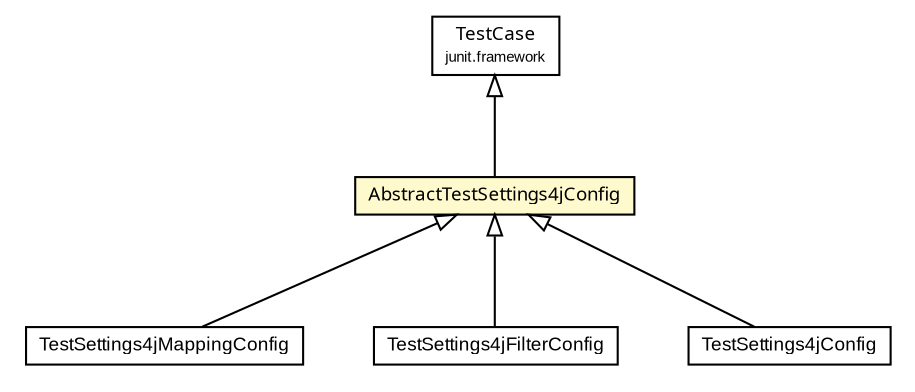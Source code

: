 #!/usr/local/bin/dot
#
# Class diagram 
# Generated by UmlGraph version 4.6 (http://www.spinellis.gr/sw/umlgraph)
#

digraph G {
	edge [fontname="arial",fontsize=10,labelfontname="arial",labelfontsize=10];
	node [fontname="arial",fontsize=10,shape=plaintext];
	// org.settings4j.config.TestSettings4jMappingConfig
	c278 [label=<<table border="0" cellborder="1" cellspacing="0" cellpadding="2" port="p" href="./TestSettings4jMappingConfig.html">
		<tr><td><table border="0" cellspacing="0" cellpadding="1">
			<tr><td> TestSettings4jMappingConfig </td></tr>
		</table></td></tr>
		</table>>, fontname="arial", fontcolor="black", fontsize=9.0];
	// org.settings4j.config.TestSettings4jFilterConfig
	c279 [label=<<table border="0" cellborder="1" cellspacing="0" cellpadding="2" port="p" href="./TestSettings4jFilterConfig.html">
		<tr><td><table border="0" cellspacing="0" cellpadding="1">
			<tr><td> TestSettings4jFilterConfig </td></tr>
		</table></td></tr>
		</table>>, fontname="arial", fontcolor="black", fontsize=9.0];
	// org.settings4j.config.TestSettings4jConfig
	c280 [label=<<table border="0" cellborder="1" cellspacing="0" cellpadding="2" port="p" href="./TestSettings4jConfig.html">
		<tr><td><table border="0" cellspacing="0" cellpadding="1">
			<tr><td> TestSettings4jConfig </td></tr>
		</table></td></tr>
		</table>>, fontname="arial", fontcolor="black", fontsize=9.0];
	// org.settings4j.config.AbstractTestSettings4jConfig
	c282 [label=<<table border="0" cellborder="1" cellspacing="0" cellpadding="2" port="p" bgcolor="lemonChiffon" href="./AbstractTestSettings4jConfig.html">
		<tr><td><table border="0" cellspacing="0" cellpadding="1">
			<tr><td><font face="ariali"> AbstractTestSettings4jConfig </font></td></tr>
		</table></td></tr>
		</table>>, fontname="arial", fontcolor="black", fontsize=9.0];
	//org.settings4j.config.TestSettings4jMappingConfig extends org.settings4j.config.AbstractTestSettings4jConfig
	c282:p -> c278:p [dir=back,arrowtail=empty];
	//org.settings4j.config.TestSettings4jFilterConfig extends org.settings4j.config.AbstractTestSettings4jConfig
	c282:p -> c279:p [dir=back,arrowtail=empty];
	//org.settings4j.config.TestSettings4jConfig extends org.settings4j.config.AbstractTestSettings4jConfig
	c282:p -> c280:p [dir=back,arrowtail=empty];
	//org.settings4j.config.AbstractTestSettings4jConfig extends junit.framework.TestCase
	c297:p -> c282:p [dir=back,arrowtail=empty];
	// junit.framework.TestCase
	c297 [label=<<table border="0" cellborder="1" cellspacing="0" cellpadding="2" port="p" href="http://junit.org/junit/javadoc/3.8.1/junit/framework/TestCase.html">
		<tr><td><table border="0" cellspacing="0" cellpadding="1">
			<tr><td><font face="ariali"> TestCase </font></td></tr>
			<tr><td><font point-size="7.0"> junit.framework </font></td></tr>
		</table></td></tr>
		</table>>, fontname="arial", fontcolor="black", fontsize=9.0];
}

